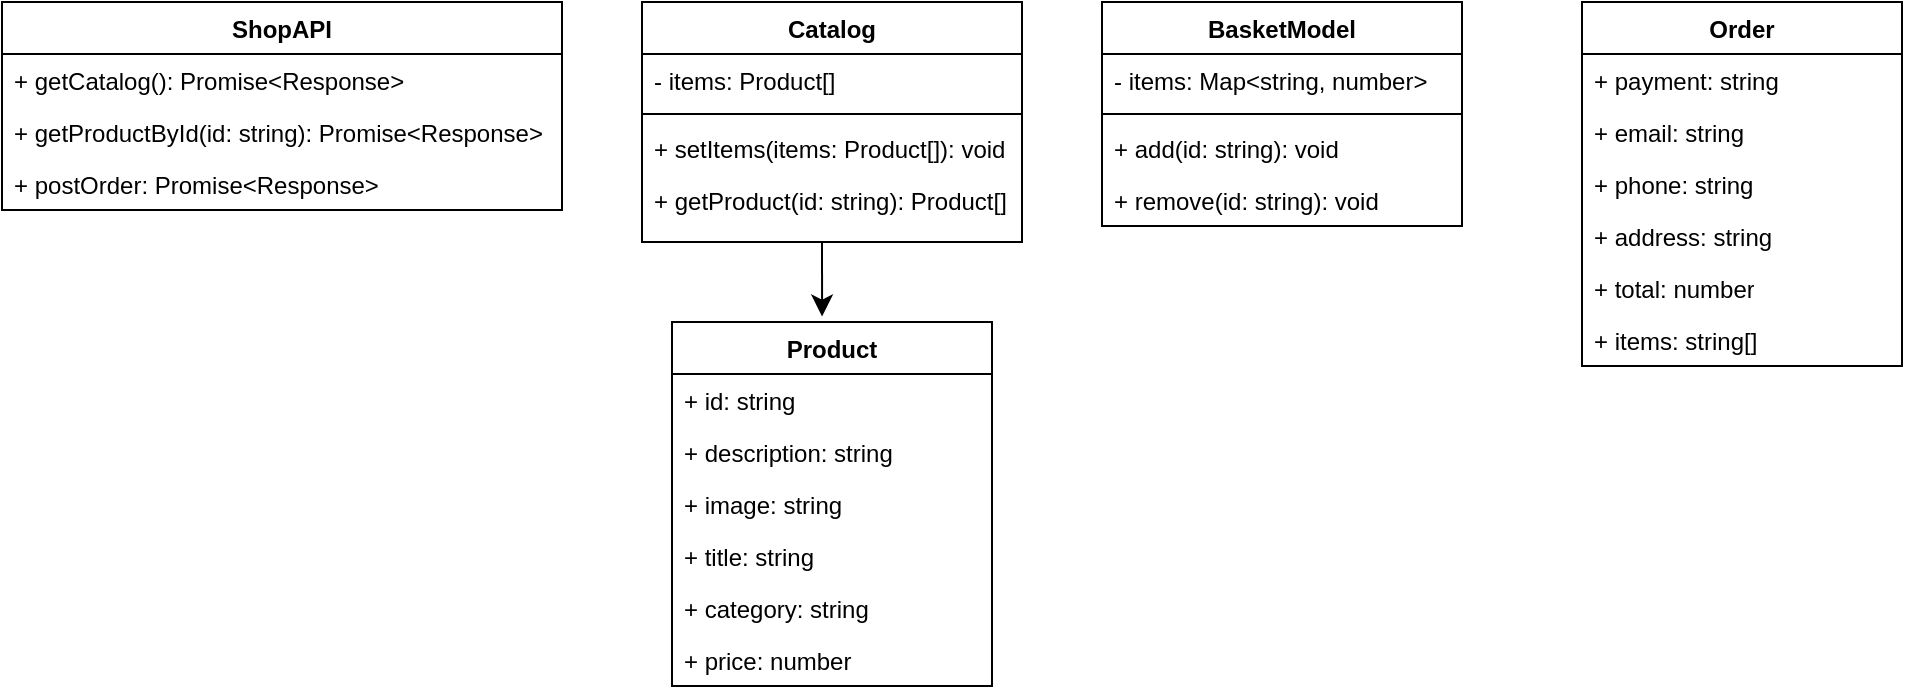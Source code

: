 <mxfile version="26.0.15">
  <diagram id="C5RBs43oDa-KdzZeNtuy" name="Page-1">
    <mxGraphModel dx="1160" dy="674" grid="1" gridSize="10" guides="1" tooltips="1" connect="1" arrows="1" fold="1" page="1" pageScale="1" pageWidth="827" pageHeight="1169" math="0" shadow="0">
      <root>
        <mxCell id="WIyWlLk6GJQsqaUBKTNV-0" />
        <mxCell id="WIyWlLk6GJQsqaUBKTNV-1" parent="WIyWlLk6GJQsqaUBKTNV-0" />
        <mxCell id="SmIBdzl2tULBFA1JLsAg-3" value="Product" style="swimlane;fontStyle=1;align=center;verticalAlign=top;childLayout=stackLayout;horizontal=1;startSize=26;horizontalStack=0;resizeParent=1;resizeParentMax=0;resizeLast=0;collapsible=1;marginBottom=0;whiteSpace=wrap;html=1;" vertex="1" parent="WIyWlLk6GJQsqaUBKTNV-1">
          <mxGeometry x="345" y="240" width="160" height="182" as="geometry" />
        </mxCell>
        <mxCell id="SmIBdzl2tULBFA1JLsAg-4" value="+ id: string" style="text;strokeColor=none;fillColor=none;align=left;verticalAlign=top;spacingLeft=4;spacingRight=4;overflow=hidden;rotatable=0;points=[[0,0.5],[1,0.5]];portConstraint=eastwest;whiteSpace=wrap;html=1;" vertex="1" parent="SmIBdzl2tULBFA1JLsAg-3">
          <mxGeometry y="26" width="160" height="26" as="geometry" />
        </mxCell>
        <mxCell id="SmIBdzl2tULBFA1JLsAg-8" value="+ description: string" style="text;strokeColor=none;fillColor=none;align=left;verticalAlign=top;spacingLeft=4;spacingRight=4;overflow=hidden;rotatable=0;points=[[0,0.5],[1,0.5]];portConstraint=eastwest;whiteSpace=wrap;html=1;" vertex="1" parent="SmIBdzl2tULBFA1JLsAg-3">
          <mxGeometry y="52" width="160" height="26" as="geometry" />
        </mxCell>
        <mxCell id="SmIBdzl2tULBFA1JLsAg-6" value="+ image: string" style="text;strokeColor=none;fillColor=none;align=left;verticalAlign=top;spacingLeft=4;spacingRight=4;overflow=hidden;rotatable=0;points=[[0,0.5],[1,0.5]];portConstraint=eastwest;whiteSpace=wrap;html=1;" vertex="1" parent="SmIBdzl2tULBFA1JLsAg-3">
          <mxGeometry y="78" width="160" height="26" as="geometry" />
        </mxCell>
        <mxCell id="SmIBdzl2tULBFA1JLsAg-9" value="+ title: string" style="text;strokeColor=none;fillColor=none;align=left;verticalAlign=top;spacingLeft=4;spacingRight=4;overflow=hidden;rotatable=0;points=[[0,0.5],[1,0.5]];portConstraint=eastwest;whiteSpace=wrap;html=1;" vertex="1" parent="SmIBdzl2tULBFA1JLsAg-3">
          <mxGeometry y="104" width="160" height="26" as="geometry" />
        </mxCell>
        <mxCell id="SmIBdzl2tULBFA1JLsAg-10" value="+ category: string" style="text;strokeColor=none;fillColor=none;align=left;verticalAlign=top;spacingLeft=4;spacingRight=4;overflow=hidden;rotatable=0;points=[[0,0.5],[1,0.5]];portConstraint=eastwest;whiteSpace=wrap;html=1;" vertex="1" parent="SmIBdzl2tULBFA1JLsAg-3">
          <mxGeometry y="130" width="160" height="26" as="geometry" />
        </mxCell>
        <mxCell id="SmIBdzl2tULBFA1JLsAg-11" value="+ price: number" style="text;strokeColor=none;fillColor=none;align=left;verticalAlign=top;spacingLeft=4;spacingRight=4;overflow=hidden;rotatable=0;points=[[0,0.5],[1,0.5]];portConstraint=eastwest;whiteSpace=wrap;html=1;" vertex="1" parent="SmIBdzl2tULBFA1JLsAg-3">
          <mxGeometry y="156" width="160" height="26" as="geometry" />
        </mxCell>
        <mxCell id="SmIBdzl2tULBFA1JLsAg-17" value="Catalog" style="swimlane;fontStyle=1;align=center;verticalAlign=top;childLayout=stackLayout;horizontal=1;startSize=26;horizontalStack=0;resizeParent=1;resizeParentMax=0;resizeLast=0;collapsible=1;marginBottom=0;whiteSpace=wrap;html=1;" vertex="1" parent="WIyWlLk6GJQsqaUBKTNV-1">
          <mxGeometry x="330" y="80" width="190" height="120" as="geometry" />
        </mxCell>
        <mxCell id="SmIBdzl2tULBFA1JLsAg-18" value="- items: Product[]" style="text;strokeColor=none;fillColor=none;align=left;verticalAlign=top;spacingLeft=4;spacingRight=4;overflow=hidden;rotatable=0;points=[[0,0.5],[1,0.5]];portConstraint=eastwest;whiteSpace=wrap;html=1;" vertex="1" parent="SmIBdzl2tULBFA1JLsAg-17">
          <mxGeometry y="26" width="190" height="26" as="geometry" />
        </mxCell>
        <mxCell id="SmIBdzl2tULBFA1JLsAg-19" value="" style="line;strokeWidth=1;fillColor=none;align=left;verticalAlign=middle;spacingTop=-1;spacingLeft=3;spacingRight=3;rotatable=0;labelPosition=right;points=[];portConstraint=eastwest;strokeColor=inherit;" vertex="1" parent="SmIBdzl2tULBFA1JLsAg-17">
          <mxGeometry y="52" width="190" height="8" as="geometry" />
        </mxCell>
        <mxCell id="SmIBdzl2tULBFA1JLsAg-20" value="+ setItems(items: Product[]): void" style="text;strokeColor=none;fillColor=none;align=left;verticalAlign=top;spacingLeft=4;spacingRight=4;overflow=hidden;rotatable=0;points=[[0,0.5],[1,0.5]];portConstraint=eastwest;whiteSpace=wrap;html=1;" vertex="1" parent="SmIBdzl2tULBFA1JLsAg-17">
          <mxGeometry y="60" width="190" height="26" as="geometry" />
        </mxCell>
        <mxCell id="SmIBdzl2tULBFA1JLsAg-27" value="" style="endArrow=classic;html=1;rounded=0;fontSize=12;startSize=8;endSize=8;curved=1;entryX=0.469;entryY=-0.015;entryDx=0;entryDy=0;entryPerimeter=0;" edge="1" parent="SmIBdzl2tULBFA1JLsAg-17" target="SmIBdzl2tULBFA1JLsAg-3">
          <mxGeometry width="50" height="50" relative="1" as="geometry">
            <mxPoint x="90" y="120" as="sourcePoint" />
            <mxPoint x="140" y="70" as="targetPoint" />
          </mxGeometry>
        </mxCell>
        <mxCell id="SmIBdzl2tULBFA1JLsAg-22" value="+ getProduct(id: string): Product[]" style="text;strokeColor=none;fillColor=none;align=left;verticalAlign=top;spacingLeft=4;spacingRight=4;overflow=hidden;rotatable=0;points=[[0,0.5],[1,0.5]];portConstraint=eastwest;whiteSpace=wrap;html=1;" vertex="1" parent="SmIBdzl2tULBFA1JLsAg-17">
          <mxGeometry y="86" width="190" height="34" as="geometry" />
        </mxCell>
        <mxCell id="SmIBdzl2tULBFA1JLsAg-28" value="BasketModel" style="swimlane;fontStyle=1;align=center;verticalAlign=top;childLayout=stackLayout;horizontal=1;startSize=26;horizontalStack=0;resizeParent=1;resizeParentMax=0;resizeLast=0;collapsible=1;marginBottom=0;whiteSpace=wrap;html=1;" vertex="1" parent="WIyWlLk6GJQsqaUBKTNV-1">
          <mxGeometry x="560" y="80" width="180" height="112" as="geometry" />
        </mxCell>
        <mxCell id="SmIBdzl2tULBFA1JLsAg-29" value="- items: Map&amp;lt;string, number&amp;gt;" style="text;strokeColor=none;fillColor=none;align=left;verticalAlign=top;spacingLeft=4;spacingRight=4;overflow=hidden;rotatable=0;points=[[0,0.5],[1,0.5]];portConstraint=eastwest;whiteSpace=wrap;html=1;" vertex="1" parent="SmIBdzl2tULBFA1JLsAg-28">
          <mxGeometry y="26" width="180" height="26" as="geometry" />
        </mxCell>
        <mxCell id="SmIBdzl2tULBFA1JLsAg-30" value="" style="line;strokeWidth=1;fillColor=none;align=left;verticalAlign=middle;spacingTop=-1;spacingLeft=3;spacingRight=3;rotatable=0;labelPosition=right;points=[];portConstraint=eastwest;strokeColor=inherit;" vertex="1" parent="SmIBdzl2tULBFA1JLsAg-28">
          <mxGeometry y="52" width="180" height="8" as="geometry" />
        </mxCell>
        <mxCell id="SmIBdzl2tULBFA1JLsAg-31" value="+ add(id: string): void" style="text;strokeColor=none;fillColor=none;align=left;verticalAlign=top;spacingLeft=4;spacingRight=4;overflow=hidden;rotatable=0;points=[[0,0.5],[1,0.5]];portConstraint=eastwest;whiteSpace=wrap;html=1;" vertex="1" parent="SmIBdzl2tULBFA1JLsAg-28">
          <mxGeometry y="60" width="180" height="26" as="geometry" />
        </mxCell>
        <mxCell id="SmIBdzl2tULBFA1JLsAg-32" value="+ remove(id: string): void" style="text;strokeColor=none;fillColor=none;align=left;verticalAlign=top;spacingLeft=4;spacingRight=4;overflow=hidden;rotatable=0;points=[[0,0.5],[1,0.5]];portConstraint=eastwest;whiteSpace=wrap;html=1;" vertex="1" parent="SmIBdzl2tULBFA1JLsAg-28">
          <mxGeometry y="86" width="180" height="26" as="geometry" />
        </mxCell>
        <mxCell id="SmIBdzl2tULBFA1JLsAg-33" value="ShopAPI" style="swimlane;fontStyle=1;align=center;verticalAlign=top;childLayout=stackLayout;horizontal=1;startSize=26;horizontalStack=0;resizeParent=1;resizeParentMax=0;resizeLast=0;collapsible=1;marginBottom=0;whiteSpace=wrap;html=1;" vertex="1" parent="WIyWlLk6GJQsqaUBKTNV-1">
          <mxGeometry x="10" y="80" width="280" height="104" as="geometry" />
        </mxCell>
        <mxCell id="SmIBdzl2tULBFA1JLsAg-36" value="+ getCatalog(): Promise&amp;lt;Response&amp;gt;" style="text;strokeColor=none;fillColor=none;align=left;verticalAlign=top;spacingLeft=4;spacingRight=4;overflow=hidden;rotatable=0;points=[[0,0.5],[1,0.5]];portConstraint=eastwest;whiteSpace=wrap;html=1;" vertex="1" parent="SmIBdzl2tULBFA1JLsAg-33">
          <mxGeometry y="26" width="280" height="26" as="geometry" />
        </mxCell>
        <mxCell id="SmIBdzl2tULBFA1JLsAg-37" value="+ getProductById(id: string): Promise&amp;lt;Response&amp;gt;" style="text;strokeColor=none;fillColor=none;align=left;verticalAlign=top;spacingLeft=4;spacingRight=4;overflow=hidden;rotatable=0;points=[[0,0.5],[1,0.5]];portConstraint=eastwest;whiteSpace=wrap;html=1;" vertex="1" parent="SmIBdzl2tULBFA1JLsAg-33">
          <mxGeometry y="52" width="280" height="26" as="geometry" />
        </mxCell>
        <mxCell id="SmIBdzl2tULBFA1JLsAg-49" value="+ postOrder: Promise&amp;lt;Response&amp;gt;" style="text;strokeColor=none;fillColor=none;align=left;verticalAlign=top;spacingLeft=4;spacingRight=4;overflow=hidden;rotatable=0;points=[[0,0.5],[1,0.5]];portConstraint=eastwest;whiteSpace=wrap;html=1;" vertex="1" parent="SmIBdzl2tULBFA1JLsAg-33">
          <mxGeometry y="78" width="280" height="26" as="geometry" />
        </mxCell>
        <mxCell id="SmIBdzl2tULBFA1JLsAg-39" value="Order" style="swimlane;fontStyle=1;align=center;verticalAlign=top;childLayout=stackLayout;horizontal=1;startSize=26;horizontalStack=0;resizeParent=1;resizeParentMax=0;resizeLast=0;collapsible=1;marginBottom=0;whiteSpace=wrap;html=1;" vertex="1" parent="WIyWlLk6GJQsqaUBKTNV-1">
          <mxGeometry x="800" y="80" width="160" height="182" as="geometry" />
        </mxCell>
        <mxCell id="SmIBdzl2tULBFA1JLsAg-40" value="+ payment: string" style="text;strokeColor=none;fillColor=none;align=left;verticalAlign=top;spacingLeft=4;spacingRight=4;overflow=hidden;rotatable=0;points=[[0,0.5],[1,0.5]];portConstraint=eastwest;whiteSpace=wrap;html=1;" vertex="1" parent="SmIBdzl2tULBFA1JLsAg-39">
          <mxGeometry y="26" width="160" height="26" as="geometry" />
        </mxCell>
        <mxCell id="SmIBdzl2tULBFA1JLsAg-43" value="+ email: string" style="text;strokeColor=none;fillColor=none;align=left;verticalAlign=top;spacingLeft=4;spacingRight=4;overflow=hidden;rotatable=0;points=[[0,0.5],[1,0.5]];portConstraint=eastwest;whiteSpace=wrap;html=1;" vertex="1" parent="SmIBdzl2tULBFA1JLsAg-39">
          <mxGeometry y="52" width="160" height="26" as="geometry" />
        </mxCell>
        <mxCell id="SmIBdzl2tULBFA1JLsAg-44" value="+ phone: string" style="text;strokeColor=none;fillColor=none;align=left;verticalAlign=top;spacingLeft=4;spacingRight=4;overflow=hidden;rotatable=0;points=[[0,0.5],[1,0.5]];portConstraint=eastwest;whiteSpace=wrap;html=1;" vertex="1" parent="SmIBdzl2tULBFA1JLsAg-39">
          <mxGeometry y="78" width="160" height="26" as="geometry" />
        </mxCell>
        <mxCell id="SmIBdzl2tULBFA1JLsAg-45" value="+ address: string" style="text;strokeColor=none;fillColor=none;align=left;verticalAlign=top;spacingLeft=4;spacingRight=4;overflow=hidden;rotatable=0;points=[[0,0.5],[1,0.5]];portConstraint=eastwest;whiteSpace=wrap;html=1;" vertex="1" parent="SmIBdzl2tULBFA1JLsAg-39">
          <mxGeometry y="104" width="160" height="26" as="geometry" />
        </mxCell>
        <mxCell id="SmIBdzl2tULBFA1JLsAg-46" value="+ total: number" style="text;strokeColor=none;fillColor=none;align=left;verticalAlign=top;spacingLeft=4;spacingRight=4;overflow=hidden;rotatable=0;points=[[0,0.5],[1,0.5]];portConstraint=eastwest;whiteSpace=wrap;html=1;" vertex="1" parent="SmIBdzl2tULBFA1JLsAg-39">
          <mxGeometry y="130" width="160" height="26" as="geometry" />
        </mxCell>
        <mxCell id="SmIBdzl2tULBFA1JLsAg-47" value="+ items: string[]" style="text;strokeColor=none;fillColor=none;align=left;verticalAlign=top;spacingLeft=4;spacingRight=4;overflow=hidden;rotatable=0;points=[[0,0.5],[1,0.5]];portConstraint=eastwest;whiteSpace=wrap;html=1;" vertex="1" parent="SmIBdzl2tULBFA1JLsAg-39">
          <mxGeometry y="156" width="160" height="26" as="geometry" />
        </mxCell>
      </root>
    </mxGraphModel>
  </diagram>
</mxfile>
